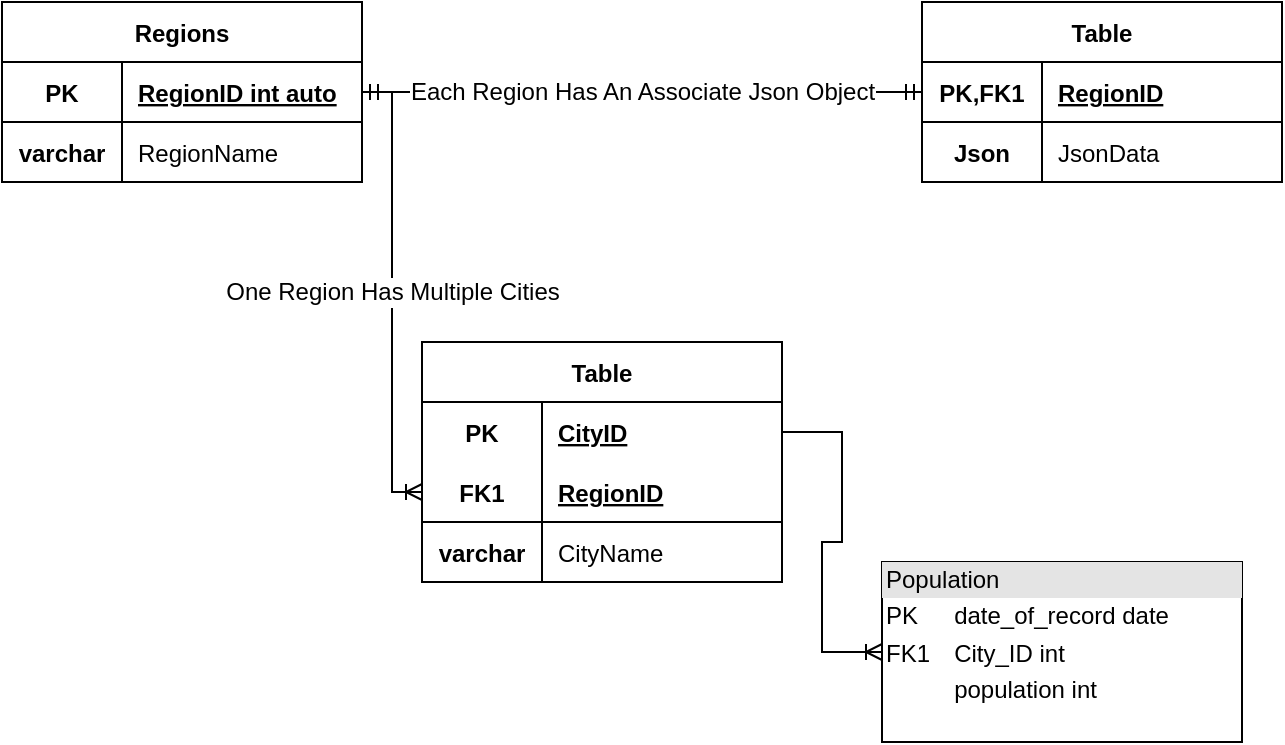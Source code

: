 <mxfile version="18.0.1" type="device"><diagram name="Page-1" id="efa7a0a1-bf9b-a30e-e6df-94a7791c09e9"><mxGraphModel dx="1420" dy="802" grid="1" gridSize="10" guides="1" tooltips="1" connect="1" arrows="1" fold="1" page="1" pageScale="1" pageWidth="826" pageHeight="1169" background="#FFFFFF" math="0" shadow="0"><root><mxCell id="0"/><mxCell id="1" parent="0"/><mxCell id="6iaCuLb8fQp8ZbiwxZFc-3" value="One Region Has Multiple Cities" style="edgeStyle=elbowEdgeStyle;fontSize=12;html=1;endArrow=ERoneToMany;rounded=0;exitX=1;exitY=0.5;exitDx=0;exitDy=0;entryX=0;entryY=0.5;entryDx=0;entryDy=0;" parent="1" source="nqOucQZ9-4bjfeu61c0E-5" target="nqOucQZ9-4bjfeu61c0E-43" edge="1"><mxGeometry width="100" height="100" relative="1" as="geometry"><mxPoint x="140" y="240" as="sourcePoint"/><mxPoint x="240" y="315" as="targetPoint"/></mxGeometry></mxCell><mxCell id="6iaCuLb8fQp8ZbiwxZFc-5" value="" style="edgeStyle=entityRelationEdgeStyle;fontSize=12;html=1;endArrow=ERoneToMany;rounded=0;exitX=1;exitY=0.5;exitDx=0;exitDy=0;entryX=0;entryY=0.5;entryDx=0;entryDy=0;" parent="1" source="nqOucQZ9-4bjfeu61c0E-40" target="6iaCuLb8fQp8ZbiwxZFc-6" edge="1"><mxGeometry width="100" height="100" relative="1" as="geometry"><mxPoint x="420" y="315" as="sourcePoint"/><mxPoint x="480" y="420" as="targetPoint"/></mxGeometry></mxCell><mxCell id="6iaCuLb8fQp8ZbiwxZFc-6" value="&lt;div style=&quot;box-sizing: border-box ; width: 100% ; background: #e4e4e4 ; padding: 2px&quot;&gt;Population&lt;/div&gt;&lt;table style=&quot;width: 100% ; font-size: 1em&quot; cellpadding=&quot;2&quot; cellspacing=&quot;0&quot;&gt;&lt;tbody&gt;&lt;tr&gt;&lt;td&gt;PK&lt;/td&gt;&lt;td&gt;date_of_record date&lt;/td&gt;&lt;/tr&gt;&lt;tr&gt;&lt;td&gt;FK1&lt;/td&gt;&lt;td&gt;City_ID int&lt;/td&gt;&lt;/tr&gt;&lt;tr&gt;&lt;td&gt;&lt;/td&gt;&lt;td&gt;population int&lt;br&gt;&lt;br&gt;&lt;/td&gt;&lt;/tr&gt;&lt;/tbody&gt;&lt;/table&gt;" style="verticalAlign=top;align=left;overflow=fill;html=1;" parent="1" vertex="1"><mxGeometry x="480" y="380" width="180" height="90" as="geometry"/></mxCell><mxCell id="l44IjEWedvY-95SNJNWf-14" value="Each Region Has An Associate Json Object" style="edgeStyle=entityRelationEdgeStyle;fontSize=12;html=1;endArrow=ERmandOne;startArrow=ERmandOne;rounded=0;exitX=1;exitY=0.5;exitDx=0;exitDy=0;entryX=0;entryY=0.5;entryDx=0;entryDy=0;" parent="1" source="nqOucQZ9-4bjfeu61c0E-5" target="nqOucQZ9-4bjfeu61c0E-30" edge="1"><mxGeometry width="100" height="100" relative="1" as="geometry"><mxPoint x="270" y="145" as="sourcePoint"/><mxPoint x="390" y="105" as="targetPoint"/></mxGeometry></mxCell><mxCell id="nqOucQZ9-4bjfeu61c0E-1" value="Regions" style="shape=table;startSize=30;container=1;collapsible=1;childLayout=tableLayout;fixedRows=1;rowLines=0;fontStyle=1;align=center;resizeLast=1;" vertex="1" parent="1"><mxGeometry x="40" y="100" width="180" height="90" as="geometry"/></mxCell><mxCell id="nqOucQZ9-4bjfeu61c0E-5" value="" style="shape=tableRow;horizontal=0;startSize=0;swimlaneHead=0;swimlaneBody=0;fillColor=none;collapsible=0;dropTarget=0;points=[[0,0.5],[1,0.5]];portConstraint=eastwest;top=0;left=0;right=0;bottom=1;" vertex="1" parent="nqOucQZ9-4bjfeu61c0E-1"><mxGeometry y="30" width="180" height="30" as="geometry"/></mxCell><mxCell id="nqOucQZ9-4bjfeu61c0E-6" value="PK" style="shape=partialRectangle;connectable=0;fillColor=none;top=0;left=0;bottom=0;right=0;fontStyle=1;overflow=hidden;" vertex="1" parent="nqOucQZ9-4bjfeu61c0E-5"><mxGeometry width="60" height="30" as="geometry"><mxRectangle width="60" height="30" as="alternateBounds"/></mxGeometry></mxCell><mxCell id="nqOucQZ9-4bjfeu61c0E-7" value="RegionID int auto" style="shape=partialRectangle;connectable=0;fillColor=none;top=0;left=0;bottom=0;right=0;align=left;spacingLeft=6;fontStyle=5;overflow=hidden;" vertex="1" parent="nqOucQZ9-4bjfeu61c0E-5"><mxGeometry x="60" width="120" height="30" as="geometry"><mxRectangle width="120" height="30" as="alternateBounds"/></mxGeometry></mxCell><mxCell id="nqOucQZ9-4bjfeu61c0E-8" value="" style="shape=tableRow;horizontal=0;startSize=0;swimlaneHead=0;swimlaneBody=0;fillColor=none;collapsible=0;dropTarget=0;points=[[0,0.5],[1,0.5]];portConstraint=eastwest;top=0;left=0;right=0;bottom=0;" vertex="1" parent="nqOucQZ9-4bjfeu61c0E-1"><mxGeometry y="60" width="180" height="30" as="geometry"/></mxCell><mxCell id="nqOucQZ9-4bjfeu61c0E-9" value="varchar" style="shape=partialRectangle;connectable=0;fillColor=none;top=0;left=0;bottom=0;right=0;editable=1;overflow=hidden;fontStyle=1" vertex="1" parent="nqOucQZ9-4bjfeu61c0E-8"><mxGeometry width="60" height="30" as="geometry"><mxRectangle width="60" height="30" as="alternateBounds"/></mxGeometry></mxCell><mxCell id="nqOucQZ9-4bjfeu61c0E-10" value="RegionName" style="shape=partialRectangle;connectable=0;fillColor=none;top=0;left=0;bottom=0;right=0;align=left;spacingLeft=6;overflow=hidden;" vertex="1" parent="nqOucQZ9-4bjfeu61c0E-8"><mxGeometry x="60" width="120" height="30" as="geometry"><mxRectangle width="120" height="30" as="alternateBounds"/></mxGeometry></mxCell><mxCell id="nqOucQZ9-4bjfeu61c0E-26" value="Table" style="shape=table;startSize=30;container=1;collapsible=1;childLayout=tableLayout;fixedRows=1;rowLines=0;fontStyle=1;align=center;resizeLast=1;" vertex="1" parent="1"><mxGeometry x="500" y="100" width="180" height="90" as="geometry"/></mxCell><mxCell id="nqOucQZ9-4bjfeu61c0E-30" value="" style="shape=tableRow;horizontal=0;startSize=0;swimlaneHead=0;swimlaneBody=0;fillColor=none;collapsible=0;dropTarget=0;points=[[0,0.5],[1,0.5]];portConstraint=eastwest;top=0;left=0;right=0;bottom=1;" vertex="1" parent="nqOucQZ9-4bjfeu61c0E-26"><mxGeometry y="30" width="180" height="30" as="geometry"/></mxCell><mxCell id="nqOucQZ9-4bjfeu61c0E-31" value="PK,FK1" style="shape=partialRectangle;connectable=0;fillColor=none;top=0;left=0;bottom=0;right=0;fontStyle=1;overflow=hidden;" vertex="1" parent="nqOucQZ9-4bjfeu61c0E-30"><mxGeometry width="60" height="30" as="geometry"><mxRectangle width="60" height="30" as="alternateBounds"/></mxGeometry></mxCell><mxCell id="nqOucQZ9-4bjfeu61c0E-32" value="RegionID" style="shape=partialRectangle;connectable=0;fillColor=none;top=0;left=0;bottom=0;right=0;align=left;spacingLeft=6;fontStyle=5;overflow=hidden;" vertex="1" parent="nqOucQZ9-4bjfeu61c0E-30"><mxGeometry x="60" width="120" height="30" as="geometry"><mxRectangle width="120" height="30" as="alternateBounds"/></mxGeometry></mxCell><mxCell id="nqOucQZ9-4bjfeu61c0E-33" value="" style="shape=tableRow;horizontal=0;startSize=0;swimlaneHead=0;swimlaneBody=0;fillColor=none;collapsible=0;dropTarget=0;points=[[0,0.5],[1,0.5]];portConstraint=eastwest;top=0;left=0;right=0;bottom=0;" vertex="1" parent="nqOucQZ9-4bjfeu61c0E-26"><mxGeometry y="60" width="180" height="30" as="geometry"/></mxCell><mxCell id="nqOucQZ9-4bjfeu61c0E-34" value="Json" style="shape=partialRectangle;connectable=0;fillColor=none;top=0;left=0;bottom=0;right=0;editable=1;overflow=hidden;fontStyle=1" vertex="1" parent="nqOucQZ9-4bjfeu61c0E-33"><mxGeometry width="60" height="30" as="geometry"><mxRectangle width="60" height="30" as="alternateBounds"/></mxGeometry></mxCell><mxCell id="nqOucQZ9-4bjfeu61c0E-35" value="JsonData" style="shape=partialRectangle;connectable=0;fillColor=none;top=0;left=0;bottom=0;right=0;align=left;spacingLeft=6;overflow=hidden;" vertex="1" parent="nqOucQZ9-4bjfeu61c0E-33"><mxGeometry x="60" width="120" height="30" as="geometry"><mxRectangle width="120" height="30" as="alternateBounds"/></mxGeometry></mxCell><mxCell id="nqOucQZ9-4bjfeu61c0E-39" value="Table" style="shape=table;startSize=30;container=1;collapsible=1;childLayout=tableLayout;fixedRows=1;rowLines=0;fontStyle=1;align=center;resizeLast=1;" vertex="1" parent="1"><mxGeometry x="250" y="270" width="180" height="120" as="geometry"/></mxCell><mxCell id="nqOucQZ9-4bjfeu61c0E-40" value="" style="shape=tableRow;horizontal=0;startSize=0;swimlaneHead=0;swimlaneBody=0;fillColor=none;collapsible=0;dropTarget=0;points=[[0,0.5],[1,0.5]];portConstraint=eastwest;top=0;left=0;right=0;bottom=0;" vertex="1" parent="nqOucQZ9-4bjfeu61c0E-39"><mxGeometry y="30" width="180" height="30" as="geometry"/></mxCell><mxCell id="nqOucQZ9-4bjfeu61c0E-41" value="PK" style="shape=partialRectangle;connectable=0;fillColor=none;top=0;left=0;bottom=0;right=0;fontStyle=1;overflow=hidden;" vertex="1" parent="nqOucQZ9-4bjfeu61c0E-40"><mxGeometry width="60" height="30" as="geometry"><mxRectangle width="60" height="30" as="alternateBounds"/></mxGeometry></mxCell><mxCell id="nqOucQZ9-4bjfeu61c0E-42" value="CityID" style="shape=partialRectangle;connectable=0;fillColor=none;top=0;left=0;bottom=0;right=0;align=left;spacingLeft=6;fontStyle=5;overflow=hidden;" vertex="1" parent="nqOucQZ9-4bjfeu61c0E-40"><mxGeometry x="60" width="120" height="30" as="geometry"><mxRectangle width="120" height="30" as="alternateBounds"/></mxGeometry></mxCell><mxCell id="nqOucQZ9-4bjfeu61c0E-43" value="" style="shape=tableRow;horizontal=0;startSize=0;swimlaneHead=0;swimlaneBody=0;fillColor=none;collapsible=0;dropTarget=0;points=[[0,0.5],[1,0.5]];portConstraint=eastwest;top=0;left=0;right=0;bottom=1;" vertex="1" parent="nqOucQZ9-4bjfeu61c0E-39"><mxGeometry y="60" width="180" height="30" as="geometry"/></mxCell><mxCell id="nqOucQZ9-4bjfeu61c0E-44" value="FK1" style="shape=partialRectangle;connectable=0;fillColor=none;top=0;left=0;bottom=0;right=0;fontStyle=1;overflow=hidden;" vertex="1" parent="nqOucQZ9-4bjfeu61c0E-43"><mxGeometry width="60" height="30" as="geometry"><mxRectangle width="60" height="30" as="alternateBounds"/></mxGeometry></mxCell><mxCell id="nqOucQZ9-4bjfeu61c0E-45" value="RegionID" style="shape=partialRectangle;connectable=0;fillColor=none;top=0;left=0;bottom=0;right=0;align=left;spacingLeft=6;fontStyle=5;overflow=hidden;" vertex="1" parent="nqOucQZ9-4bjfeu61c0E-43"><mxGeometry x="60" width="120" height="30" as="geometry"><mxRectangle width="120" height="30" as="alternateBounds"/></mxGeometry></mxCell><mxCell id="nqOucQZ9-4bjfeu61c0E-46" value="" style="shape=tableRow;horizontal=0;startSize=0;swimlaneHead=0;swimlaneBody=0;fillColor=none;collapsible=0;dropTarget=0;points=[[0,0.5],[1,0.5]];portConstraint=eastwest;top=0;left=0;right=0;bottom=0;" vertex="1" parent="nqOucQZ9-4bjfeu61c0E-39"><mxGeometry y="90" width="180" height="30" as="geometry"/></mxCell><mxCell id="nqOucQZ9-4bjfeu61c0E-47" value="varchar" style="shape=partialRectangle;connectable=0;fillColor=none;top=0;left=0;bottom=0;right=0;editable=1;overflow=hidden;fontStyle=1" vertex="1" parent="nqOucQZ9-4bjfeu61c0E-46"><mxGeometry width="60" height="30" as="geometry"><mxRectangle width="60" height="30" as="alternateBounds"/></mxGeometry></mxCell><mxCell id="nqOucQZ9-4bjfeu61c0E-48" value="CityName" style="shape=partialRectangle;connectable=0;fillColor=none;top=0;left=0;bottom=0;right=0;align=left;spacingLeft=6;overflow=hidden;" vertex="1" parent="nqOucQZ9-4bjfeu61c0E-46"><mxGeometry x="60" width="120" height="30" as="geometry"><mxRectangle width="120" height="30" as="alternateBounds"/></mxGeometry></mxCell></root></mxGraphModel></diagram></mxfile>